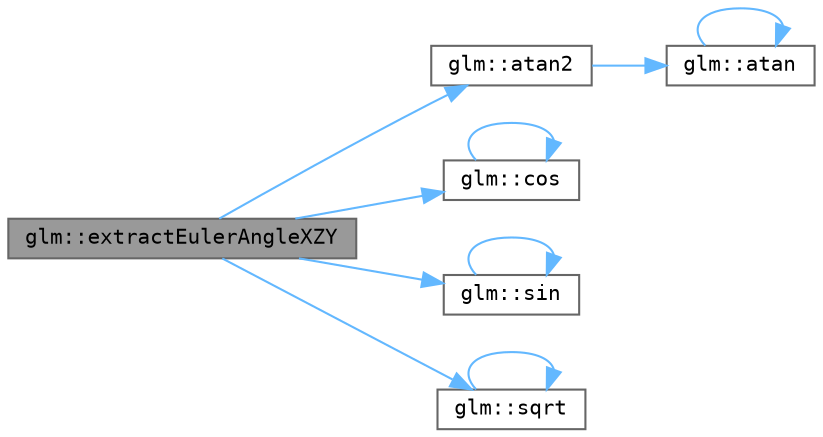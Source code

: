digraph "glm::extractEulerAngleXZY"
{
 // LATEX_PDF_SIZE
  bgcolor="transparent";
  edge [fontname=Terminal,fontsize=10,labelfontname=Helvetica,labelfontsize=10];
  node [fontname=Terminal,fontsize=10,shape=box,height=0.2,width=0.4];
  rankdir="LR";
  Node1 [label="glm::extractEulerAngleXZY",height=0.2,width=0.4,color="gray40", fillcolor="grey60", style="filled", fontcolor="black",tooltip=" "];
  Node1 -> Node2 [color="steelblue1",style="solid"];
  Node2 [label="glm::atan2",height=0.2,width=0.4,color="grey40", fillcolor="white", style="filled",URL="$group__gtx__compatibility.html#ga9e7b4e9a672898b8cf80ef8ab414f87a",tooltip="Arc tangent. Returns an angle whose tangent is y/x. The signs of x and y are used to determine what q..."];
  Node2 -> Node3 [color="steelblue1",style="solid"];
  Node3 [label="glm::atan",height=0.2,width=0.4,color="grey40", fillcolor="white", style="filled",URL="$namespaceglm.html#a29204e55958a4011bfd1a6df7129984b",tooltip=" "];
  Node3 -> Node3 [color="steelblue1",style="solid"];
  Node1 -> Node4 [color="steelblue1",style="solid"];
  Node4 [label="glm::cos",height=0.2,width=0.4,color="grey40", fillcolor="white", style="filled",URL="$group__core__func__trigonometric.html#ga54745147add8b4fa05642f5c71f6833e",tooltip=" "];
  Node4 -> Node4 [color="steelblue1",style="solid"];
  Node1 -> Node5 [color="steelblue1",style="solid"];
  Node5 [label="glm::sin",height=0.2,width=0.4,color="grey40", fillcolor="white", style="filled",URL="$group__core__func__trigonometric.html#ga3fcdcfa2d2ac38de9ba1885cd1c79414",tooltip=" "];
  Node5 -> Node5 [color="steelblue1",style="solid"];
  Node1 -> Node6 [color="steelblue1",style="solid"];
  Node6 [label="glm::sqrt",height=0.2,width=0.4,color="grey40", fillcolor="white", style="filled",URL="$group__core__func__exponential.html#ga1f904e09827e939a56e4158f45ca8ede",tooltip=" "];
  Node6 -> Node6 [color="steelblue1",style="solid"];
}
